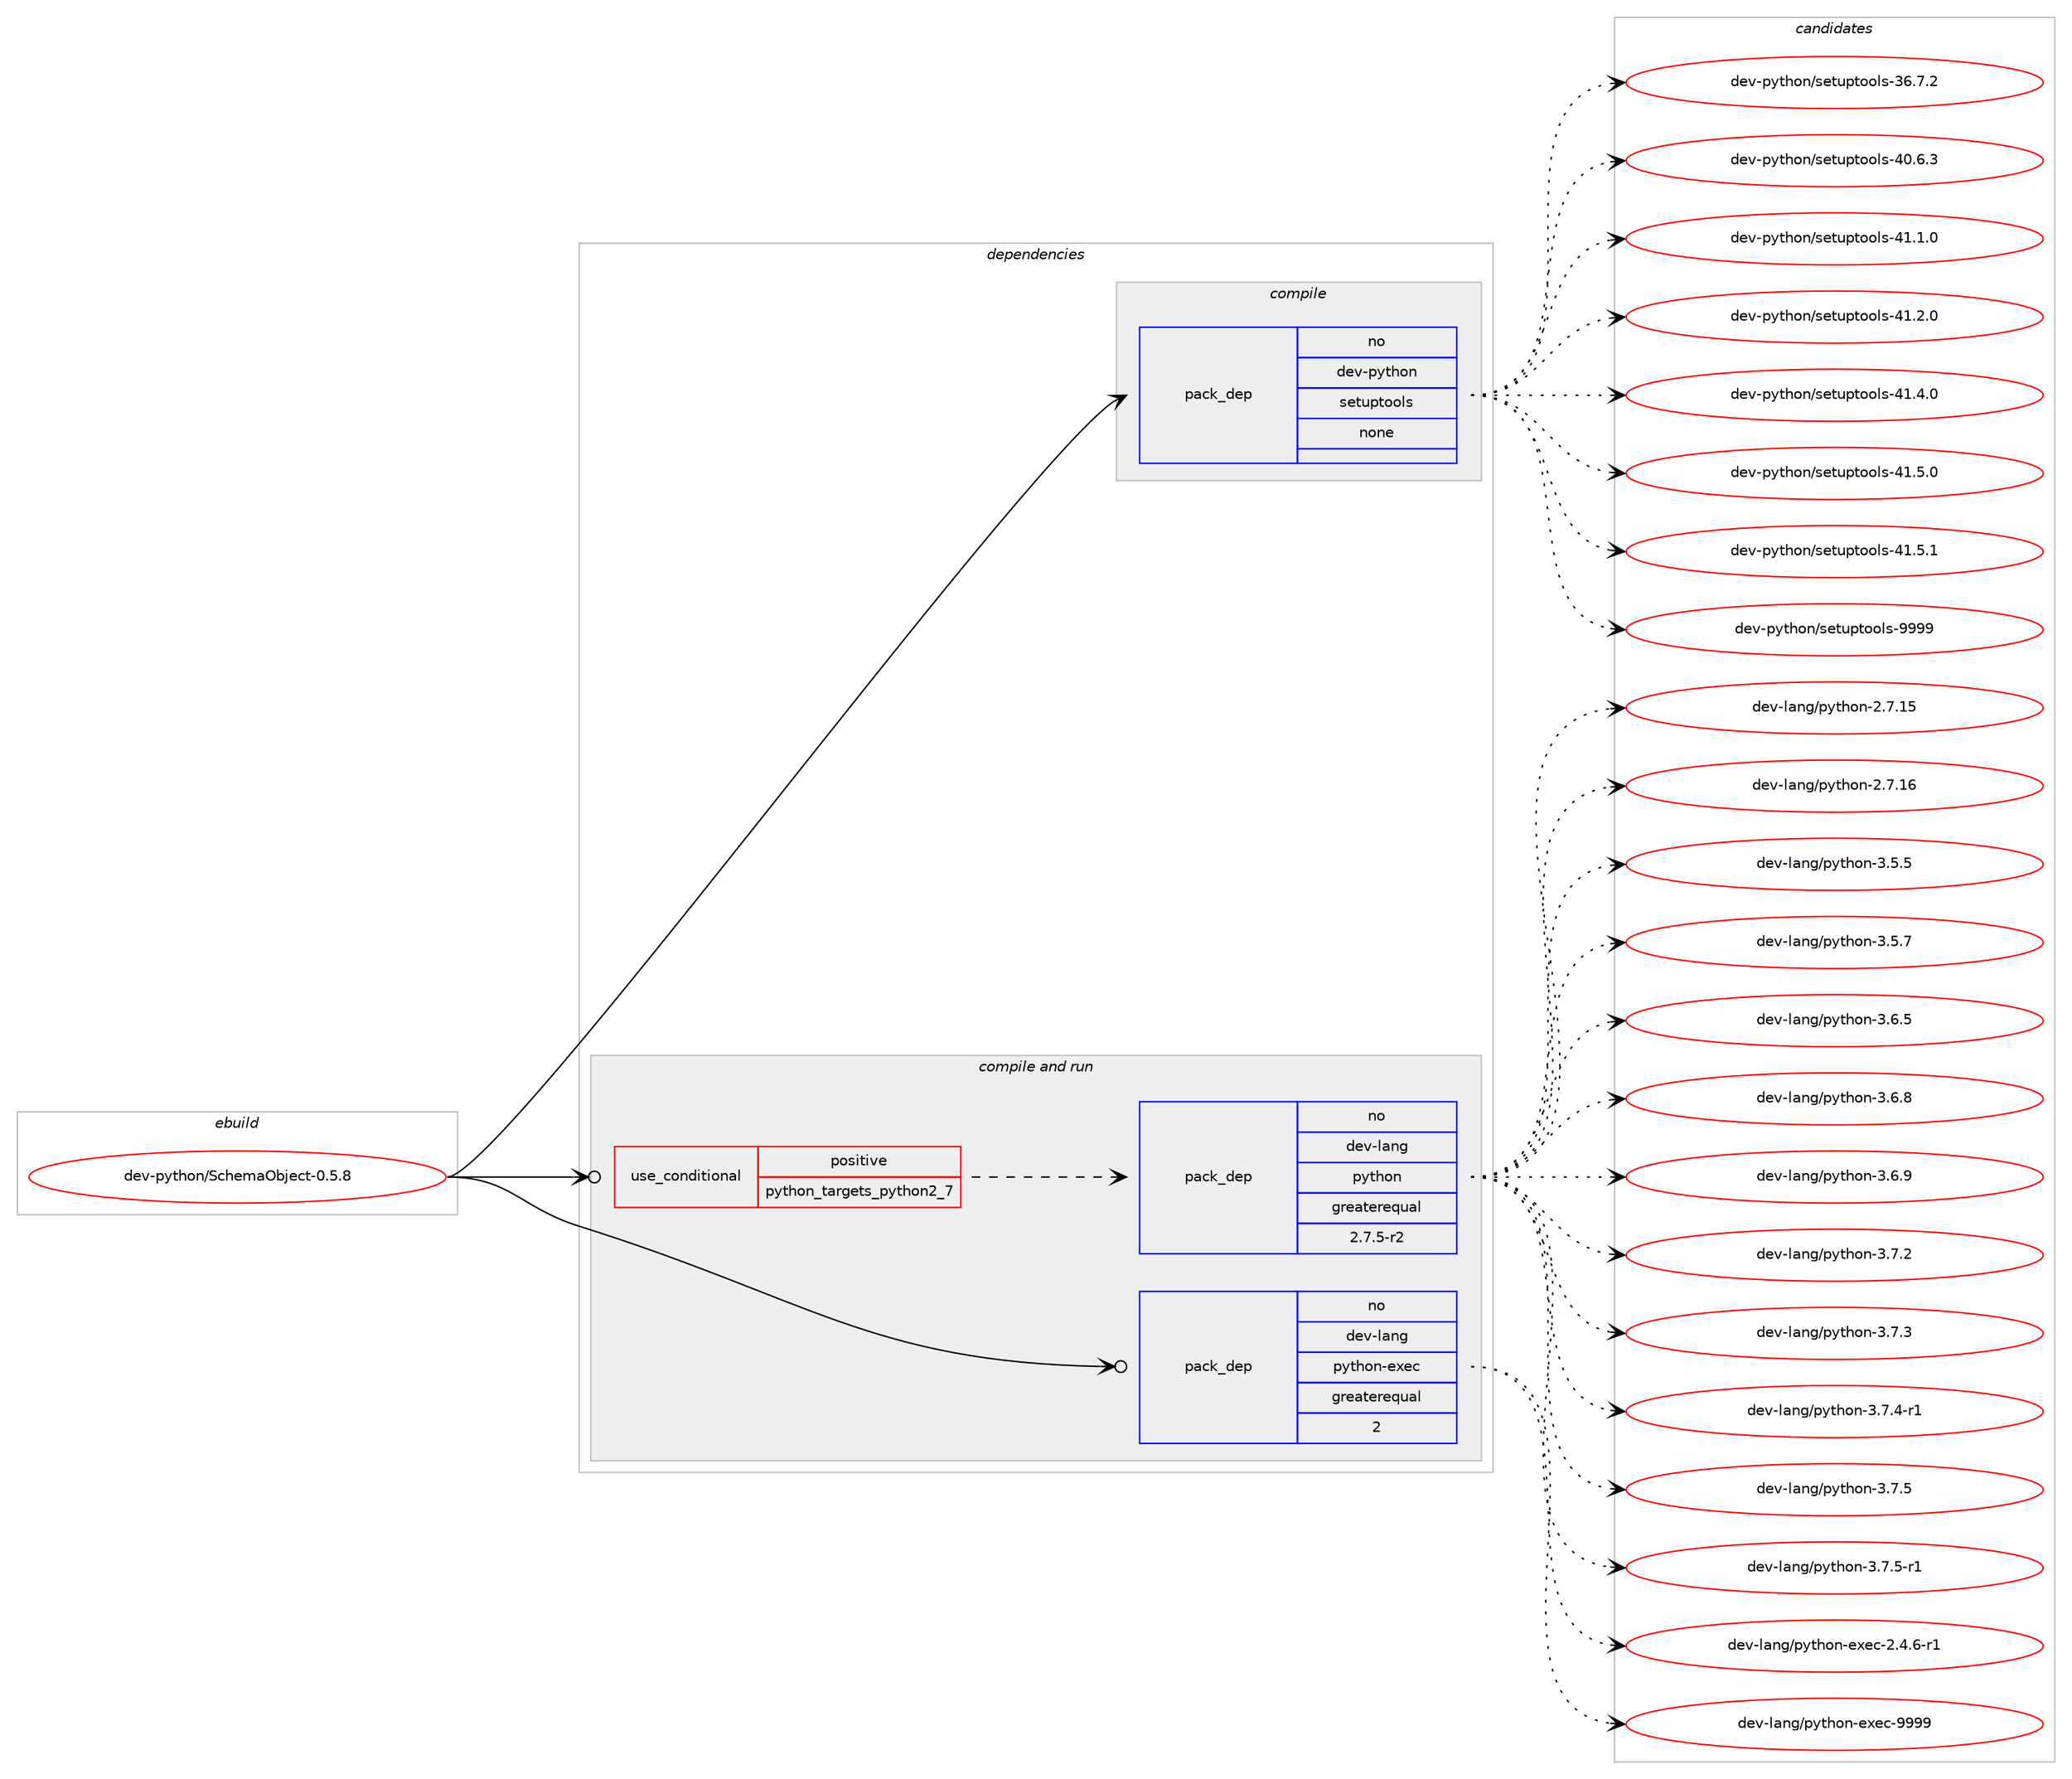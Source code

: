 digraph prolog {

# *************
# Graph options
# *************

newrank=true;
concentrate=true;
compound=true;
graph [rankdir=LR,fontname=Helvetica,fontsize=10,ranksep=1.5];#, ranksep=2.5, nodesep=0.2];
edge  [arrowhead=vee];
node  [fontname=Helvetica,fontsize=10];

# **********
# The ebuild
# **********

subgraph cluster_leftcol {
color=gray;
rank=same;
label=<<i>ebuild</i>>;
id [label="dev-python/SchemaObject-0.5.8", color=red, width=4, href="../dev-python/SchemaObject-0.5.8.svg"];
}

# ****************
# The dependencies
# ****************

subgraph cluster_midcol {
color=gray;
label=<<i>dependencies</i>>;
subgraph cluster_compile {
fillcolor="#eeeeee";
style=filled;
label=<<i>compile</i>>;
subgraph pack445685 {
dependency593328 [label=<<TABLE BORDER="0" CELLBORDER="1" CELLSPACING="0" CELLPADDING="4" WIDTH="220"><TR><TD ROWSPAN="6" CELLPADDING="30">pack_dep</TD></TR><TR><TD WIDTH="110">no</TD></TR><TR><TD>dev-python</TD></TR><TR><TD>setuptools</TD></TR><TR><TD>none</TD></TR><TR><TD></TD></TR></TABLE>>, shape=none, color=blue];
}
id:e -> dependency593328:w [weight=20,style="solid",arrowhead="vee"];
}
subgraph cluster_compileandrun {
fillcolor="#eeeeee";
style=filled;
label=<<i>compile and run</i>>;
subgraph cond135871 {
dependency593329 [label=<<TABLE BORDER="0" CELLBORDER="1" CELLSPACING="0" CELLPADDING="4"><TR><TD ROWSPAN="3" CELLPADDING="10">use_conditional</TD></TR><TR><TD>positive</TD></TR><TR><TD>python_targets_python2_7</TD></TR></TABLE>>, shape=none, color=red];
subgraph pack445686 {
dependency593330 [label=<<TABLE BORDER="0" CELLBORDER="1" CELLSPACING="0" CELLPADDING="4" WIDTH="220"><TR><TD ROWSPAN="6" CELLPADDING="30">pack_dep</TD></TR><TR><TD WIDTH="110">no</TD></TR><TR><TD>dev-lang</TD></TR><TR><TD>python</TD></TR><TR><TD>greaterequal</TD></TR><TR><TD>2.7.5-r2</TD></TR></TABLE>>, shape=none, color=blue];
}
dependency593329:e -> dependency593330:w [weight=20,style="dashed",arrowhead="vee"];
}
id:e -> dependency593329:w [weight=20,style="solid",arrowhead="odotvee"];
subgraph pack445687 {
dependency593331 [label=<<TABLE BORDER="0" CELLBORDER="1" CELLSPACING="0" CELLPADDING="4" WIDTH="220"><TR><TD ROWSPAN="6" CELLPADDING="30">pack_dep</TD></TR><TR><TD WIDTH="110">no</TD></TR><TR><TD>dev-lang</TD></TR><TR><TD>python-exec</TD></TR><TR><TD>greaterequal</TD></TR><TR><TD>2</TD></TR></TABLE>>, shape=none, color=blue];
}
id:e -> dependency593331:w [weight=20,style="solid",arrowhead="odotvee"];
}
subgraph cluster_run {
fillcolor="#eeeeee";
style=filled;
label=<<i>run</i>>;
}
}

# **************
# The candidates
# **************

subgraph cluster_choices {
rank=same;
color=gray;
label=<<i>candidates</i>>;

subgraph choice445685 {
color=black;
nodesep=1;
choice100101118451121211161041111104711510111611711211611111110811545515446554650 [label="dev-python/setuptools-36.7.2", color=red, width=4,href="../dev-python/setuptools-36.7.2.svg"];
choice100101118451121211161041111104711510111611711211611111110811545524846544651 [label="dev-python/setuptools-40.6.3", color=red, width=4,href="../dev-python/setuptools-40.6.3.svg"];
choice100101118451121211161041111104711510111611711211611111110811545524946494648 [label="dev-python/setuptools-41.1.0", color=red, width=4,href="../dev-python/setuptools-41.1.0.svg"];
choice100101118451121211161041111104711510111611711211611111110811545524946504648 [label="dev-python/setuptools-41.2.0", color=red, width=4,href="../dev-python/setuptools-41.2.0.svg"];
choice100101118451121211161041111104711510111611711211611111110811545524946524648 [label="dev-python/setuptools-41.4.0", color=red, width=4,href="../dev-python/setuptools-41.4.0.svg"];
choice100101118451121211161041111104711510111611711211611111110811545524946534648 [label="dev-python/setuptools-41.5.0", color=red, width=4,href="../dev-python/setuptools-41.5.0.svg"];
choice100101118451121211161041111104711510111611711211611111110811545524946534649 [label="dev-python/setuptools-41.5.1", color=red, width=4,href="../dev-python/setuptools-41.5.1.svg"];
choice10010111845112121116104111110471151011161171121161111111081154557575757 [label="dev-python/setuptools-9999", color=red, width=4,href="../dev-python/setuptools-9999.svg"];
dependency593328:e -> choice100101118451121211161041111104711510111611711211611111110811545515446554650:w [style=dotted,weight="100"];
dependency593328:e -> choice100101118451121211161041111104711510111611711211611111110811545524846544651:w [style=dotted,weight="100"];
dependency593328:e -> choice100101118451121211161041111104711510111611711211611111110811545524946494648:w [style=dotted,weight="100"];
dependency593328:e -> choice100101118451121211161041111104711510111611711211611111110811545524946504648:w [style=dotted,weight="100"];
dependency593328:e -> choice100101118451121211161041111104711510111611711211611111110811545524946524648:w [style=dotted,weight="100"];
dependency593328:e -> choice100101118451121211161041111104711510111611711211611111110811545524946534648:w [style=dotted,weight="100"];
dependency593328:e -> choice100101118451121211161041111104711510111611711211611111110811545524946534649:w [style=dotted,weight="100"];
dependency593328:e -> choice10010111845112121116104111110471151011161171121161111111081154557575757:w [style=dotted,weight="100"];
}
subgraph choice445686 {
color=black;
nodesep=1;
choice10010111845108971101034711212111610411111045504655464953 [label="dev-lang/python-2.7.15", color=red, width=4,href="../dev-lang/python-2.7.15.svg"];
choice10010111845108971101034711212111610411111045504655464954 [label="dev-lang/python-2.7.16", color=red, width=4,href="../dev-lang/python-2.7.16.svg"];
choice100101118451089711010347112121116104111110455146534653 [label="dev-lang/python-3.5.5", color=red, width=4,href="../dev-lang/python-3.5.5.svg"];
choice100101118451089711010347112121116104111110455146534655 [label="dev-lang/python-3.5.7", color=red, width=4,href="../dev-lang/python-3.5.7.svg"];
choice100101118451089711010347112121116104111110455146544653 [label="dev-lang/python-3.6.5", color=red, width=4,href="../dev-lang/python-3.6.5.svg"];
choice100101118451089711010347112121116104111110455146544656 [label="dev-lang/python-3.6.8", color=red, width=4,href="../dev-lang/python-3.6.8.svg"];
choice100101118451089711010347112121116104111110455146544657 [label="dev-lang/python-3.6.9", color=red, width=4,href="../dev-lang/python-3.6.9.svg"];
choice100101118451089711010347112121116104111110455146554650 [label="dev-lang/python-3.7.2", color=red, width=4,href="../dev-lang/python-3.7.2.svg"];
choice100101118451089711010347112121116104111110455146554651 [label="dev-lang/python-3.7.3", color=red, width=4,href="../dev-lang/python-3.7.3.svg"];
choice1001011184510897110103471121211161041111104551465546524511449 [label="dev-lang/python-3.7.4-r1", color=red, width=4,href="../dev-lang/python-3.7.4-r1.svg"];
choice100101118451089711010347112121116104111110455146554653 [label="dev-lang/python-3.7.5", color=red, width=4,href="../dev-lang/python-3.7.5.svg"];
choice1001011184510897110103471121211161041111104551465546534511449 [label="dev-lang/python-3.7.5-r1", color=red, width=4,href="../dev-lang/python-3.7.5-r1.svg"];
dependency593330:e -> choice10010111845108971101034711212111610411111045504655464953:w [style=dotted,weight="100"];
dependency593330:e -> choice10010111845108971101034711212111610411111045504655464954:w [style=dotted,weight="100"];
dependency593330:e -> choice100101118451089711010347112121116104111110455146534653:w [style=dotted,weight="100"];
dependency593330:e -> choice100101118451089711010347112121116104111110455146534655:w [style=dotted,weight="100"];
dependency593330:e -> choice100101118451089711010347112121116104111110455146544653:w [style=dotted,weight="100"];
dependency593330:e -> choice100101118451089711010347112121116104111110455146544656:w [style=dotted,weight="100"];
dependency593330:e -> choice100101118451089711010347112121116104111110455146544657:w [style=dotted,weight="100"];
dependency593330:e -> choice100101118451089711010347112121116104111110455146554650:w [style=dotted,weight="100"];
dependency593330:e -> choice100101118451089711010347112121116104111110455146554651:w [style=dotted,weight="100"];
dependency593330:e -> choice1001011184510897110103471121211161041111104551465546524511449:w [style=dotted,weight="100"];
dependency593330:e -> choice100101118451089711010347112121116104111110455146554653:w [style=dotted,weight="100"];
dependency593330:e -> choice1001011184510897110103471121211161041111104551465546534511449:w [style=dotted,weight="100"];
}
subgraph choice445687 {
color=black;
nodesep=1;
choice10010111845108971101034711212111610411111045101120101994550465246544511449 [label="dev-lang/python-exec-2.4.6-r1", color=red, width=4,href="../dev-lang/python-exec-2.4.6-r1.svg"];
choice10010111845108971101034711212111610411111045101120101994557575757 [label="dev-lang/python-exec-9999", color=red, width=4,href="../dev-lang/python-exec-9999.svg"];
dependency593331:e -> choice10010111845108971101034711212111610411111045101120101994550465246544511449:w [style=dotted,weight="100"];
dependency593331:e -> choice10010111845108971101034711212111610411111045101120101994557575757:w [style=dotted,weight="100"];
}
}

}
